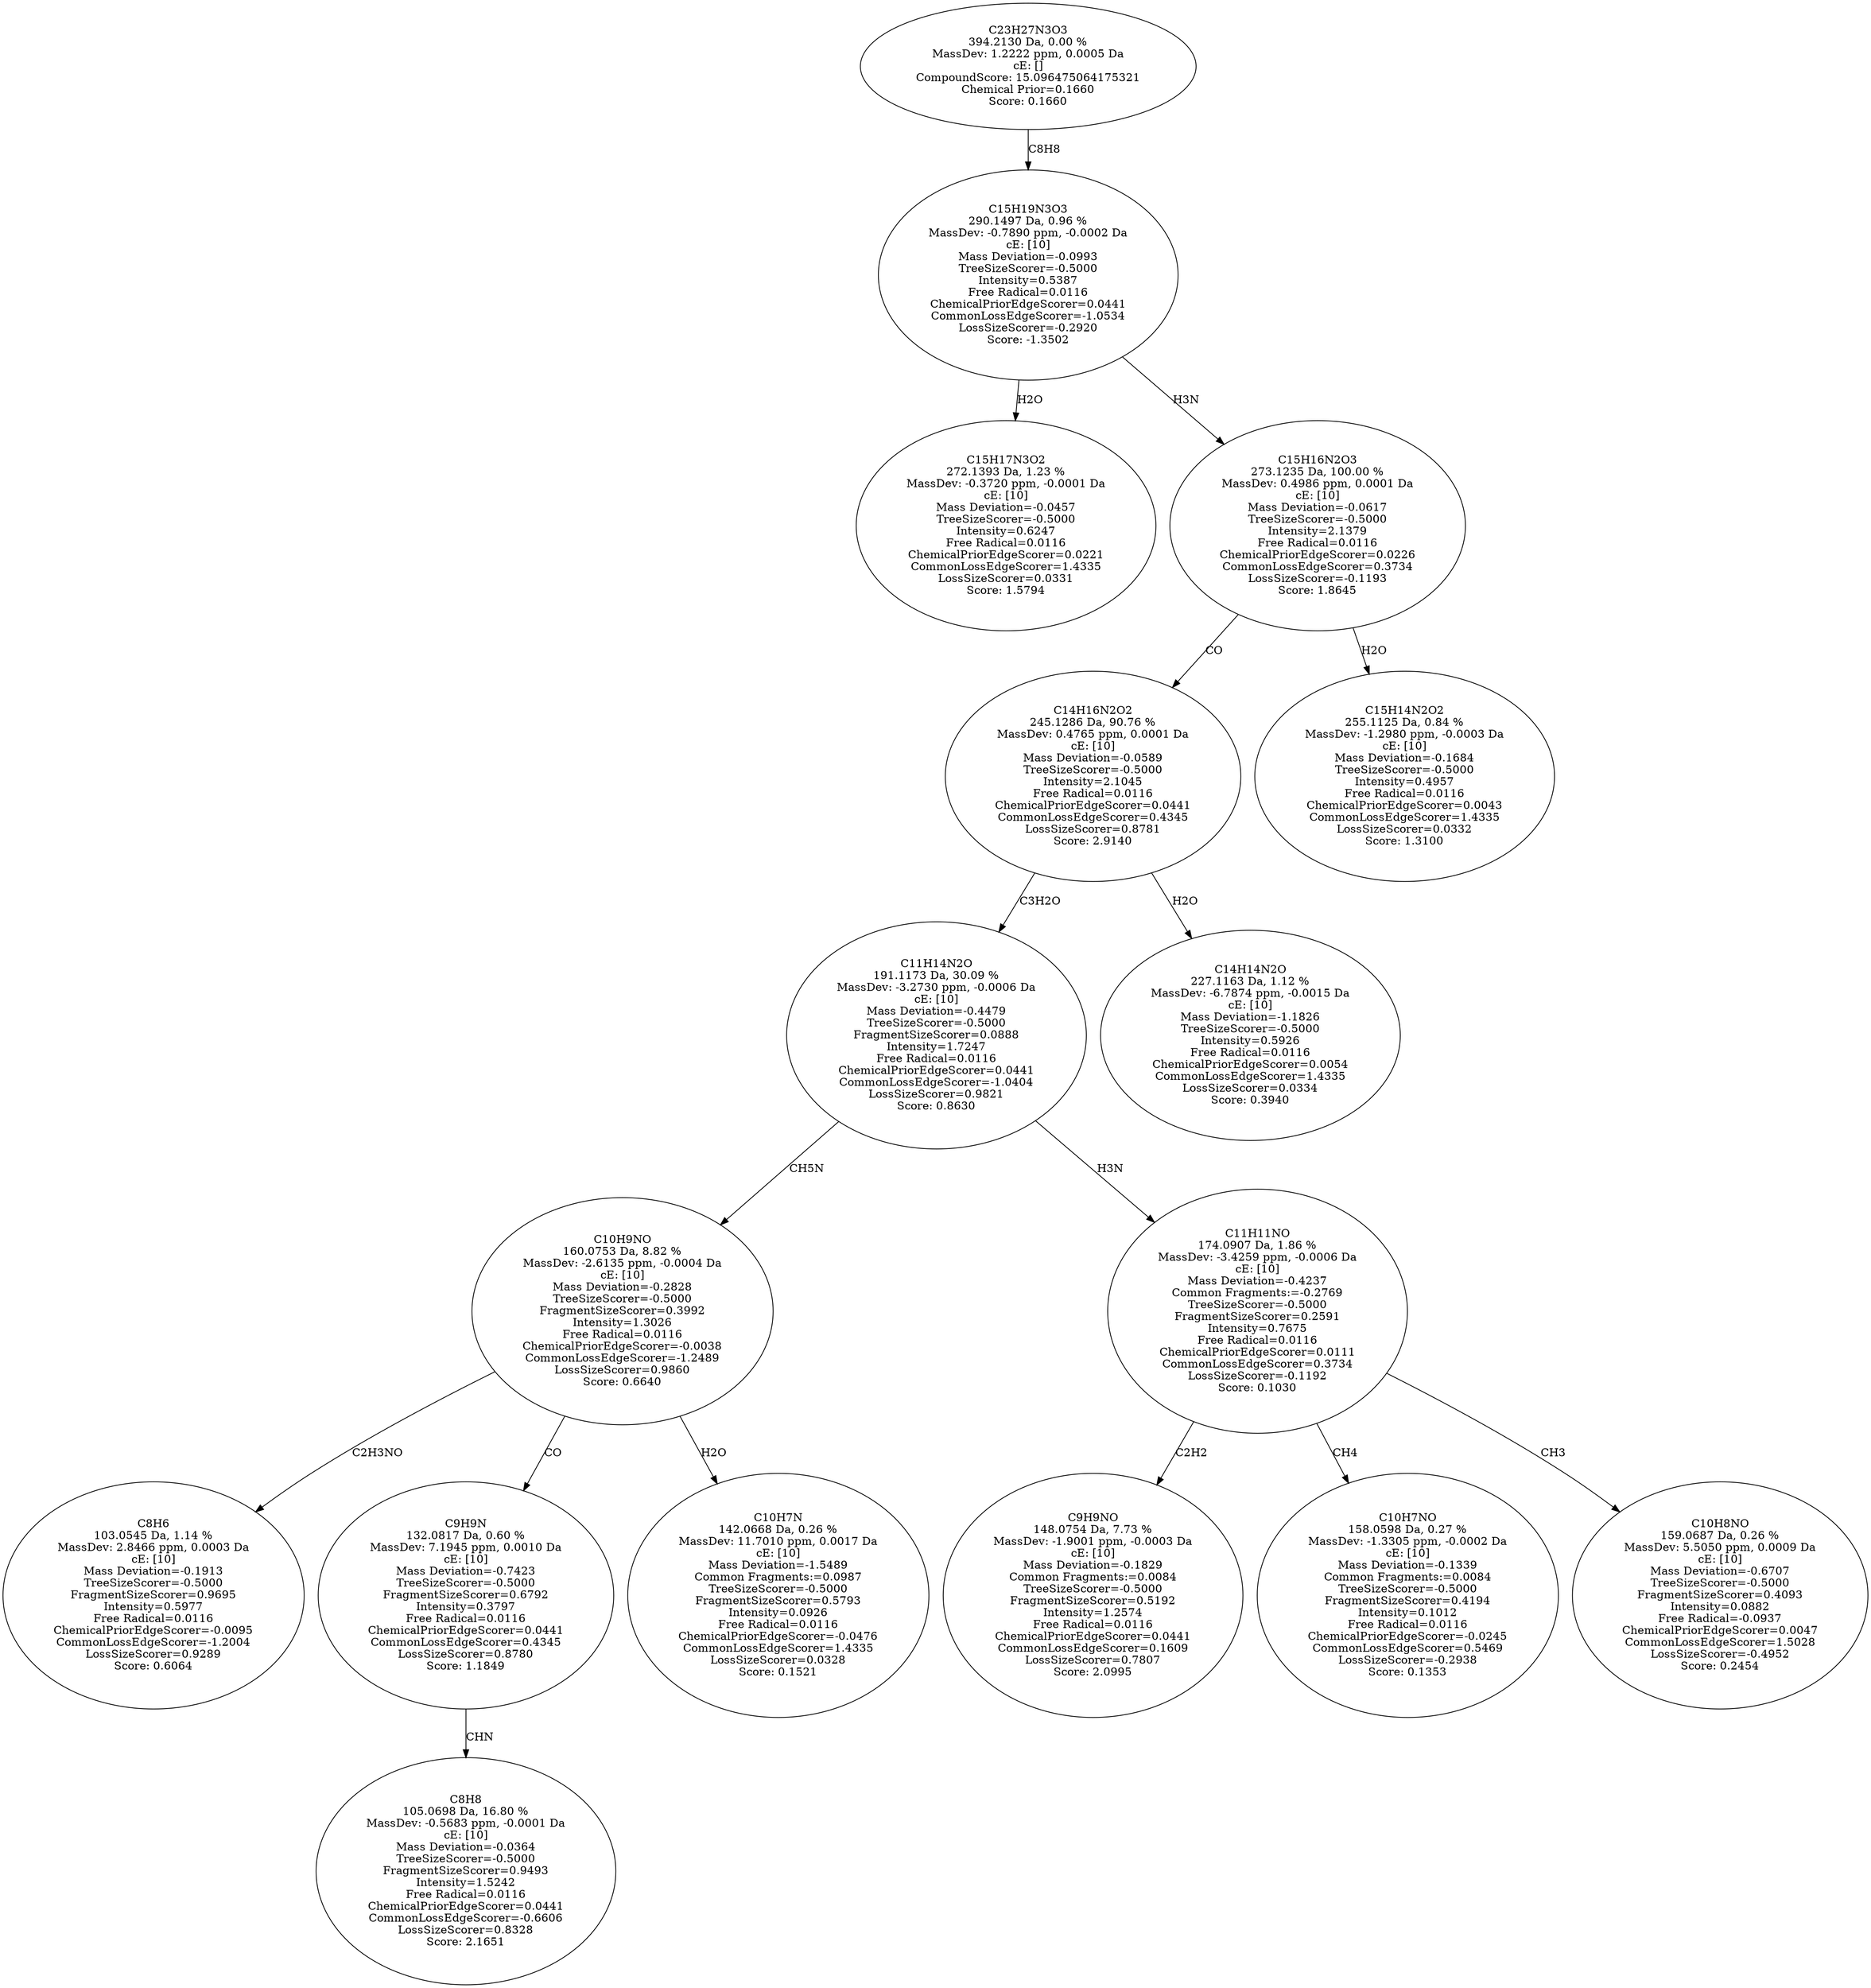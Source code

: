 strict digraph {
v1 [label="C15H17N3O2\n272.1393 Da, 1.23 %\nMassDev: -0.3720 ppm, -0.0001 Da\ncE: [10]\nMass Deviation=-0.0457\nTreeSizeScorer=-0.5000\nIntensity=0.6247\nFree Radical=0.0116\nChemicalPriorEdgeScorer=0.0221\nCommonLossEdgeScorer=1.4335\nLossSizeScorer=0.0331\nScore: 1.5794"];
v2 [label="C8H6\n103.0545 Da, 1.14 %\nMassDev: 2.8466 ppm, 0.0003 Da\ncE: [10]\nMass Deviation=-0.1913\nTreeSizeScorer=-0.5000\nFragmentSizeScorer=0.9695\nIntensity=0.5977\nFree Radical=0.0116\nChemicalPriorEdgeScorer=-0.0095\nCommonLossEdgeScorer=-1.2004\nLossSizeScorer=0.9289\nScore: 0.6064"];
v3 [label="C8H8\n105.0698 Da, 16.80 %\nMassDev: -0.5683 ppm, -0.0001 Da\ncE: [10]\nMass Deviation=-0.0364\nTreeSizeScorer=-0.5000\nFragmentSizeScorer=0.9493\nIntensity=1.5242\nFree Radical=0.0116\nChemicalPriorEdgeScorer=0.0441\nCommonLossEdgeScorer=-0.6606\nLossSizeScorer=0.8328\nScore: 2.1651"];
v4 [label="C9H9N\n132.0817 Da, 0.60 %\nMassDev: 7.1945 ppm, 0.0010 Da\ncE: [10]\nMass Deviation=-0.7423\nTreeSizeScorer=-0.5000\nFragmentSizeScorer=0.6792\nIntensity=0.3797\nFree Radical=0.0116\nChemicalPriorEdgeScorer=0.0441\nCommonLossEdgeScorer=0.4345\nLossSizeScorer=0.8780\nScore: 1.1849"];
v5 [label="C10H7N\n142.0668 Da, 0.26 %\nMassDev: 11.7010 ppm, 0.0017 Da\ncE: [10]\nMass Deviation=-1.5489\nCommon Fragments:=0.0987\nTreeSizeScorer=-0.5000\nFragmentSizeScorer=0.5793\nIntensity=0.0926\nFree Radical=0.0116\nChemicalPriorEdgeScorer=-0.0476\nCommonLossEdgeScorer=1.4335\nLossSizeScorer=0.0328\nScore: 0.1521"];
v6 [label="C10H9NO\n160.0753 Da, 8.82 %\nMassDev: -2.6135 ppm, -0.0004 Da\ncE: [10]\nMass Deviation=-0.2828\nTreeSizeScorer=-0.5000\nFragmentSizeScorer=0.3992\nIntensity=1.3026\nFree Radical=0.0116\nChemicalPriorEdgeScorer=-0.0038\nCommonLossEdgeScorer=-1.2489\nLossSizeScorer=0.9860\nScore: 0.6640"];
v7 [label="C9H9NO\n148.0754 Da, 7.73 %\nMassDev: -1.9001 ppm, -0.0003 Da\ncE: [10]\nMass Deviation=-0.1829\nCommon Fragments:=0.0084\nTreeSizeScorer=-0.5000\nFragmentSizeScorer=0.5192\nIntensity=1.2574\nFree Radical=0.0116\nChemicalPriorEdgeScorer=0.0441\nCommonLossEdgeScorer=0.1609\nLossSizeScorer=0.7807\nScore: 2.0995"];
v8 [label="C10H7NO\n158.0598 Da, 0.27 %\nMassDev: -1.3305 ppm, -0.0002 Da\ncE: [10]\nMass Deviation=-0.1339\nCommon Fragments:=0.0084\nTreeSizeScorer=-0.5000\nFragmentSizeScorer=0.4194\nIntensity=0.1012\nFree Radical=0.0116\nChemicalPriorEdgeScorer=-0.0245\nCommonLossEdgeScorer=0.5469\nLossSizeScorer=-0.2938\nScore: 0.1353"];
v9 [label="C10H8NO\n159.0687 Da, 0.26 %\nMassDev: 5.5050 ppm, 0.0009 Da\ncE: [10]\nMass Deviation=-0.6707\nTreeSizeScorer=-0.5000\nFragmentSizeScorer=0.4093\nIntensity=0.0882\nFree Radical=-0.0937\nChemicalPriorEdgeScorer=0.0047\nCommonLossEdgeScorer=1.5028\nLossSizeScorer=-0.4952\nScore: 0.2454"];
v10 [label="C11H11NO\n174.0907 Da, 1.86 %\nMassDev: -3.4259 ppm, -0.0006 Da\ncE: [10]\nMass Deviation=-0.4237\nCommon Fragments:=-0.2769\nTreeSizeScorer=-0.5000\nFragmentSizeScorer=0.2591\nIntensity=0.7675\nFree Radical=0.0116\nChemicalPriorEdgeScorer=0.0111\nCommonLossEdgeScorer=0.3734\nLossSizeScorer=-0.1192\nScore: 0.1030"];
v11 [label="C11H14N2O\n191.1173 Da, 30.09 %\nMassDev: -3.2730 ppm, -0.0006 Da\ncE: [10]\nMass Deviation=-0.4479\nTreeSizeScorer=-0.5000\nFragmentSizeScorer=0.0888\nIntensity=1.7247\nFree Radical=0.0116\nChemicalPriorEdgeScorer=0.0441\nCommonLossEdgeScorer=-1.0404\nLossSizeScorer=0.9821\nScore: 0.8630"];
v12 [label="C14H14N2O\n227.1163 Da, 1.12 %\nMassDev: -6.7874 ppm, -0.0015 Da\ncE: [10]\nMass Deviation=-1.1826\nTreeSizeScorer=-0.5000\nIntensity=0.5926\nFree Radical=0.0116\nChemicalPriorEdgeScorer=0.0054\nCommonLossEdgeScorer=1.4335\nLossSizeScorer=0.0334\nScore: 0.3940"];
v13 [label="C14H16N2O2\n245.1286 Da, 90.76 %\nMassDev: 0.4765 ppm, 0.0001 Da\ncE: [10]\nMass Deviation=-0.0589\nTreeSizeScorer=-0.5000\nIntensity=2.1045\nFree Radical=0.0116\nChemicalPriorEdgeScorer=0.0441\nCommonLossEdgeScorer=0.4345\nLossSizeScorer=0.8781\nScore: 2.9140"];
v14 [label="C15H14N2O2\n255.1125 Da, 0.84 %\nMassDev: -1.2980 ppm, -0.0003 Da\ncE: [10]\nMass Deviation=-0.1684\nTreeSizeScorer=-0.5000\nIntensity=0.4957\nFree Radical=0.0116\nChemicalPriorEdgeScorer=0.0043\nCommonLossEdgeScorer=1.4335\nLossSizeScorer=0.0332\nScore: 1.3100"];
v15 [label="C15H16N2O3\n273.1235 Da, 100.00 %\nMassDev: 0.4986 ppm, 0.0001 Da\ncE: [10]\nMass Deviation=-0.0617\nTreeSizeScorer=-0.5000\nIntensity=2.1379\nFree Radical=0.0116\nChemicalPriorEdgeScorer=0.0226\nCommonLossEdgeScorer=0.3734\nLossSizeScorer=-0.1193\nScore: 1.8645"];
v16 [label="C15H19N3O3\n290.1497 Da, 0.96 %\nMassDev: -0.7890 ppm, -0.0002 Da\ncE: [10]\nMass Deviation=-0.0993\nTreeSizeScorer=-0.5000\nIntensity=0.5387\nFree Radical=0.0116\nChemicalPriorEdgeScorer=0.0441\nCommonLossEdgeScorer=-1.0534\nLossSizeScorer=-0.2920\nScore: -1.3502"];
v17 [label="C23H27N3O3\n394.2130 Da, 0.00 %\nMassDev: 1.2222 ppm, 0.0005 Da\ncE: []\nCompoundScore: 15.096475064175321\nChemical Prior=0.1660\nScore: 0.1660"];
v16 -> v1 [label="H2O"];
v6 -> v2 [label="C2H3NO"];
v4 -> v3 [label="CHN"];
v6 -> v4 [label="CO"];
v6 -> v5 [label="H2O"];
v11 -> v6 [label="CH5N"];
v10 -> v7 [label="C2H2"];
v10 -> v8 [label="CH4"];
v10 -> v9 [label="CH3"];
v11 -> v10 [label="H3N"];
v13 -> v11 [label="C3H2O"];
v13 -> v12 [label="H2O"];
v15 -> v13 [label="CO"];
v15 -> v14 [label="H2O"];
v16 -> v15 [label="H3N"];
v17 -> v16 [label="C8H8"];
}